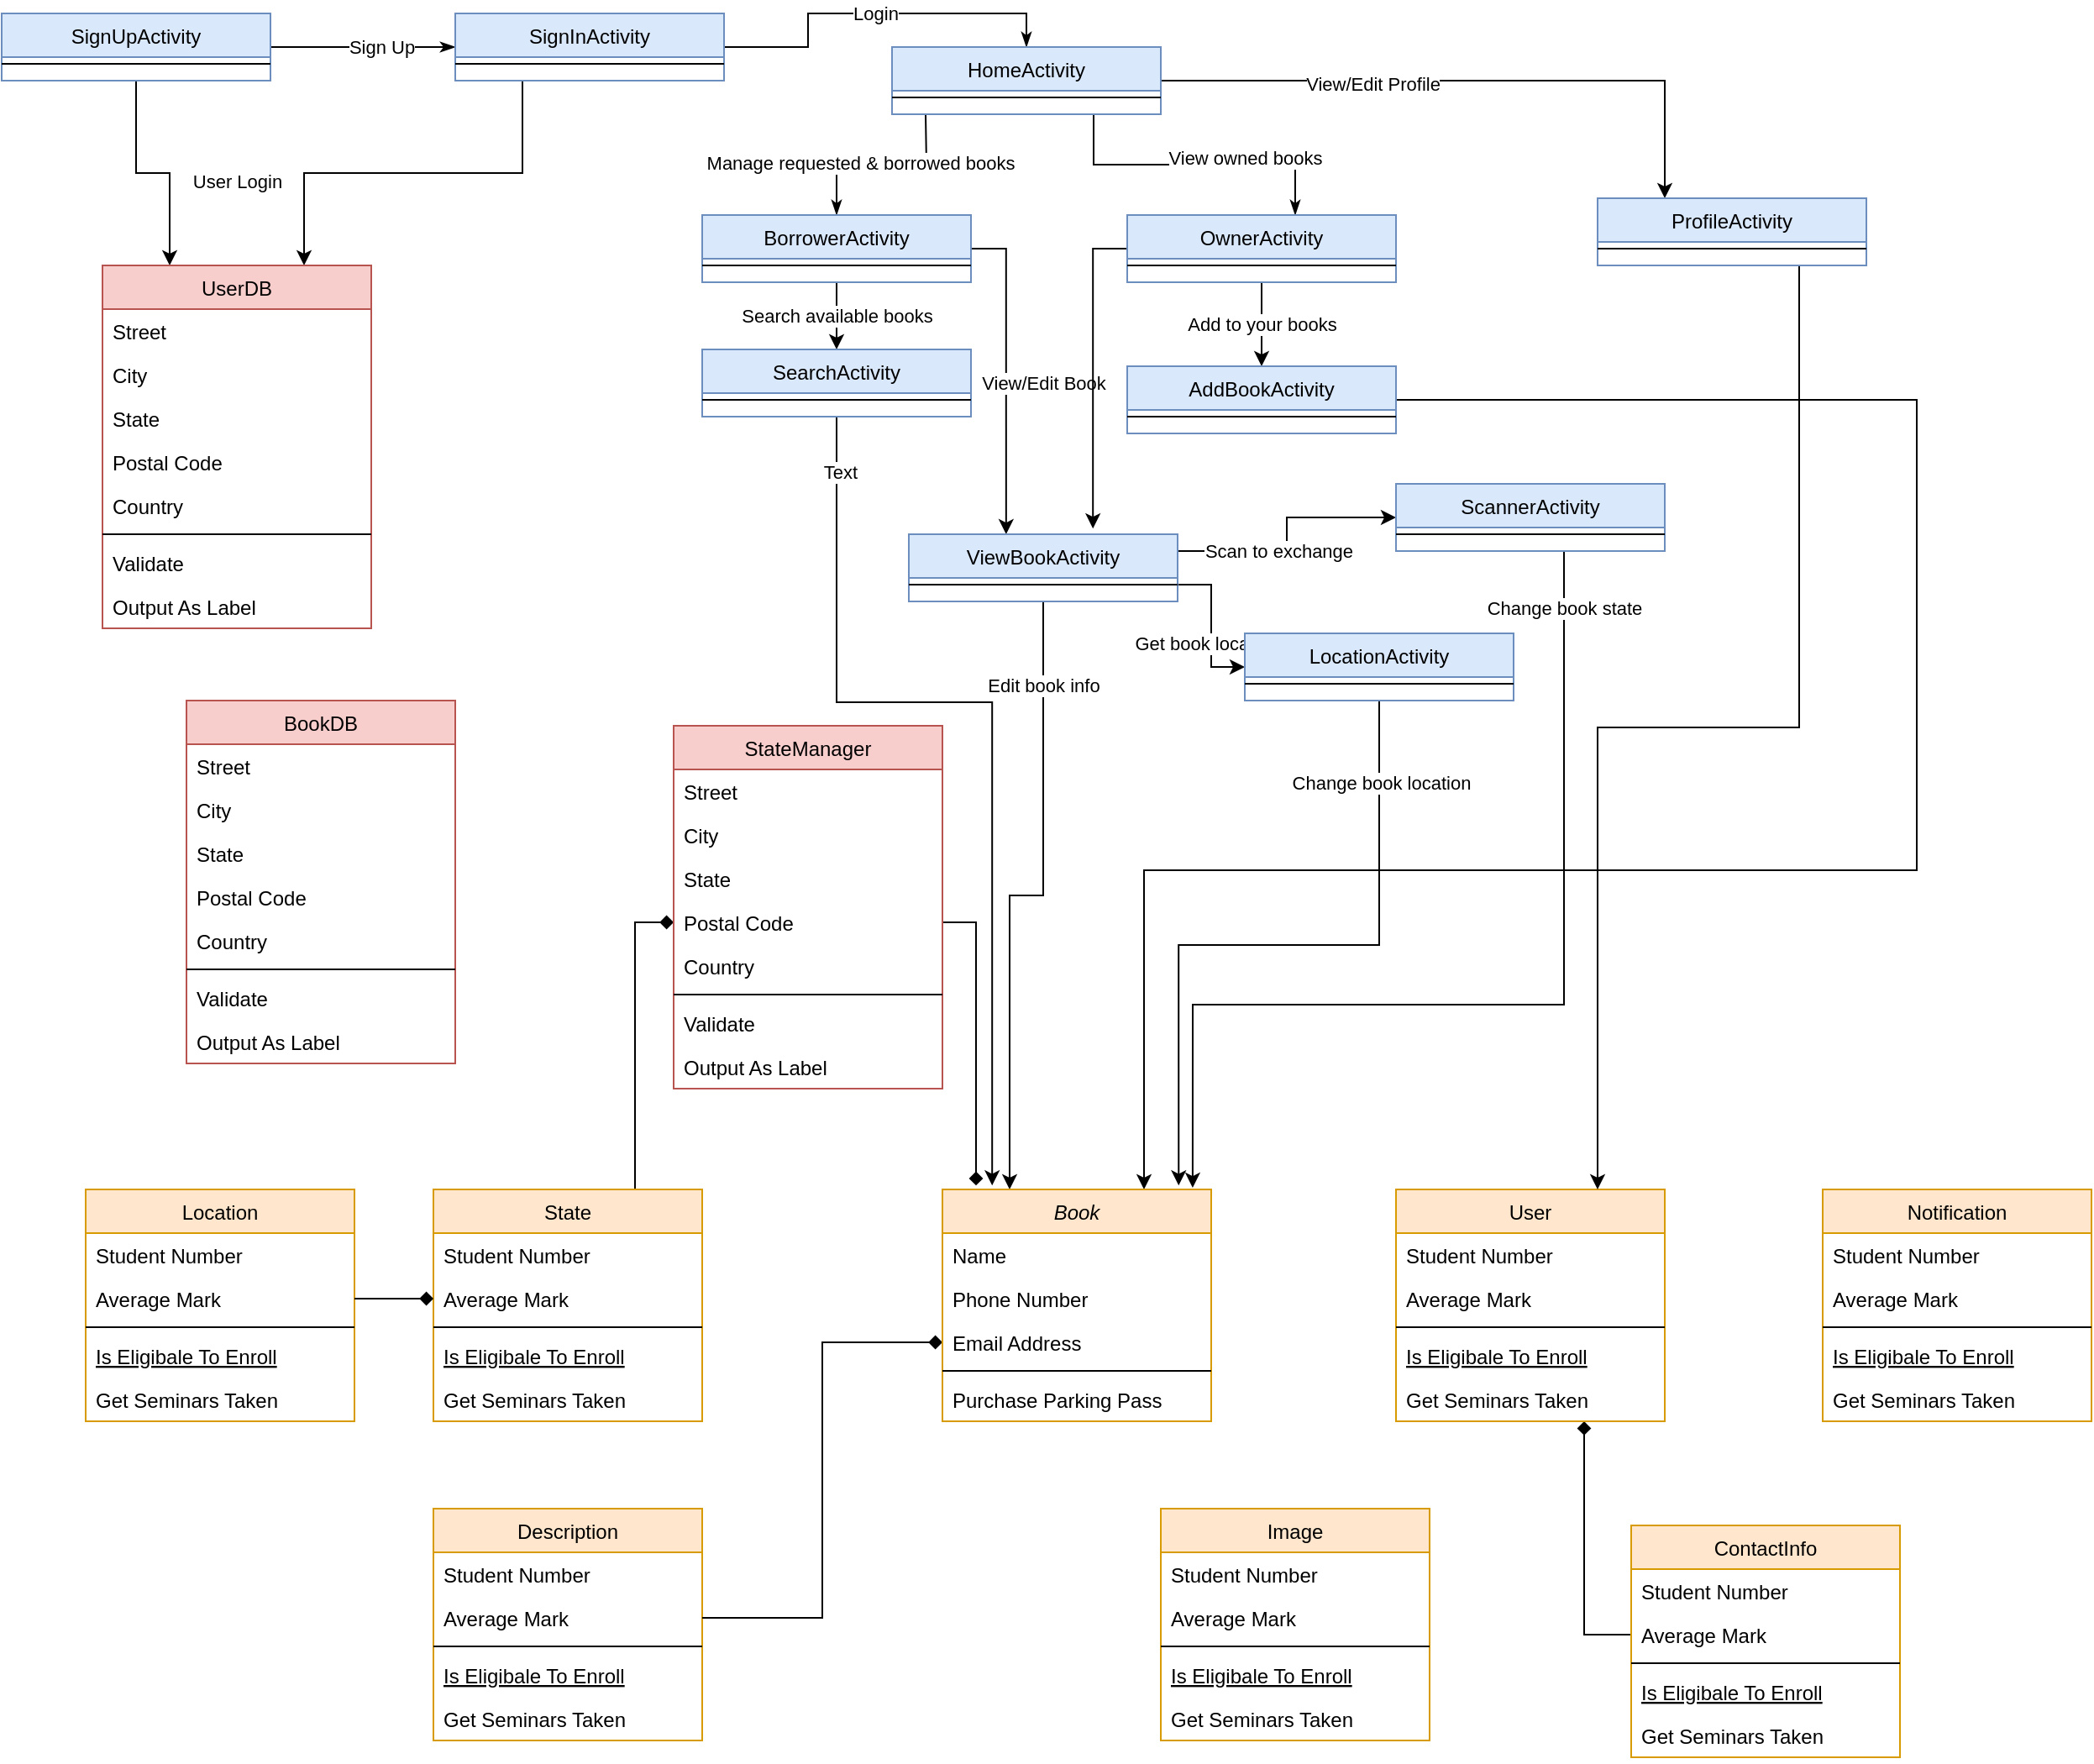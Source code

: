 <mxfile version="13.8.0" type="github">
  <diagram id="C5RBs43oDa-KdzZeNtuy" name="Page-1">
    <mxGraphModel dx="1808" dy="1721" grid="1" gridSize="10" guides="1" tooltips="1" connect="1" arrows="1" fold="1" page="1" pageScale="1" pageWidth="827" pageHeight="1169" math="0" shadow="0">
      <root>
        <mxCell id="WIyWlLk6GJQsqaUBKTNV-0" />
        <mxCell id="WIyWlLk6GJQsqaUBKTNV-1" parent="WIyWlLk6GJQsqaUBKTNV-0" />
        <mxCell id="hIVEfl4ubrVoWIUagmLy-101" style="edgeStyle=orthogonalEdgeStyle;rounded=0;orthogonalLoop=1;jettySize=auto;html=1;exitX=0;exitY=0.5;exitDx=0;exitDy=0;entryX=0.7;entryY=1;entryDx=0;entryDy=0;startArrow=none;startFill=0;endArrow=diamond;endFill=1;entryPerimeter=0;" parent="WIyWlLk6GJQsqaUBKTNV-1" source="hIVEfl4ubrVoWIUagmLy-79" target="hIVEfl4ubrVoWIUagmLy-54" edge="1">
          <mxGeometry relative="1" as="geometry" />
        </mxCell>
        <mxCell id="hIVEfl4ubrVoWIUagmLy-150" style="edgeStyle=orthogonalEdgeStyle;rounded=0;orthogonalLoop=1;jettySize=auto;html=1;exitX=0.75;exitY=0;exitDx=0;exitDy=0;entryX=0;entryY=0.5;entryDx=0;entryDy=0;startArrow=none;startFill=0;endArrow=diamond;endFill=1;" parent="WIyWlLk6GJQsqaUBKTNV-1" source="hIVEfl4ubrVoWIUagmLy-108" target="hIVEfl4ubrVoWIUagmLy-142" edge="1">
          <mxGeometry relative="1" as="geometry" />
        </mxCell>
        <mxCell id="hIVEfl4ubrVoWIUagmLy-108" value="State" style="swimlane;fontStyle=0;align=center;verticalAlign=top;childLayout=stackLayout;horizontal=1;startSize=26;horizontalStack=0;resizeParent=1;resizeLast=0;collapsible=1;marginBottom=0;rounded=0;shadow=0;strokeWidth=1;fillColor=#ffe6cc;strokeColor=#d79b00;" parent="WIyWlLk6GJQsqaUBKTNV-1" vertex="1">
          <mxGeometry x="-413" y="660" width="160" height="138" as="geometry">
            <mxRectangle x="130" y="380" width="160" height="26" as="alternateBounds" />
          </mxGeometry>
        </mxCell>
        <mxCell id="hIVEfl4ubrVoWIUagmLy-109" value="Student Number" style="text;align=left;verticalAlign=top;spacingLeft=4;spacingRight=4;overflow=hidden;rotatable=0;points=[[0,0.5],[1,0.5]];portConstraint=eastwest;" parent="hIVEfl4ubrVoWIUagmLy-108" vertex="1">
          <mxGeometry y="26" width="160" height="26" as="geometry" />
        </mxCell>
        <mxCell id="hIVEfl4ubrVoWIUagmLy-110" value="Average Mark" style="text;align=left;verticalAlign=top;spacingLeft=4;spacingRight=4;overflow=hidden;rotatable=0;points=[[0,0.5],[1,0.5]];portConstraint=eastwest;rounded=0;shadow=0;html=0;" parent="hIVEfl4ubrVoWIUagmLy-108" vertex="1">
          <mxGeometry y="52" width="160" height="26" as="geometry" />
        </mxCell>
        <mxCell id="hIVEfl4ubrVoWIUagmLy-111" value="" style="line;html=1;strokeWidth=1;align=left;verticalAlign=middle;spacingTop=-1;spacingLeft=3;spacingRight=3;rotatable=0;labelPosition=right;points=[];portConstraint=eastwest;" parent="hIVEfl4ubrVoWIUagmLy-108" vertex="1">
          <mxGeometry y="78" width="160" height="8" as="geometry" />
        </mxCell>
        <mxCell id="hIVEfl4ubrVoWIUagmLy-112" value="Is Eligibale To Enroll" style="text;align=left;verticalAlign=top;spacingLeft=4;spacingRight=4;overflow=hidden;rotatable=0;points=[[0,0.5],[1,0.5]];portConstraint=eastwest;fontStyle=4" parent="hIVEfl4ubrVoWIUagmLy-108" vertex="1">
          <mxGeometry y="86" width="160" height="26" as="geometry" />
        </mxCell>
        <mxCell id="hIVEfl4ubrVoWIUagmLy-113" value="Get Seminars Taken" style="text;align=left;verticalAlign=top;spacingLeft=4;spacingRight=4;overflow=hidden;rotatable=0;points=[[0,0.5],[1,0.5]];portConstraint=eastwest;" parent="hIVEfl4ubrVoWIUagmLy-108" vertex="1">
          <mxGeometry y="112" width="160" height="26" as="geometry" />
        </mxCell>
        <mxCell id="hIVEfl4ubrVoWIUagmLy-114" value="Location" style="swimlane;fontStyle=0;align=center;verticalAlign=top;childLayout=stackLayout;horizontal=1;startSize=26;horizontalStack=0;resizeParent=1;resizeLast=0;collapsible=1;marginBottom=0;rounded=0;shadow=0;strokeWidth=1;fillColor=#ffe6cc;strokeColor=#d79b00;" parent="WIyWlLk6GJQsqaUBKTNV-1" vertex="1">
          <mxGeometry x="-620" y="660" width="160" height="138" as="geometry">
            <mxRectangle x="130" y="380" width="160" height="26" as="alternateBounds" />
          </mxGeometry>
        </mxCell>
        <mxCell id="hIVEfl4ubrVoWIUagmLy-115" value="Student Number" style="text;align=left;verticalAlign=top;spacingLeft=4;spacingRight=4;overflow=hidden;rotatable=0;points=[[0,0.5],[1,0.5]];portConstraint=eastwest;" parent="hIVEfl4ubrVoWIUagmLy-114" vertex="1">
          <mxGeometry y="26" width="160" height="26" as="geometry" />
        </mxCell>
        <mxCell id="hIVEfl4ubrVoWIUagmLy-116" value="Average Mark" style="text;align=left;verticalAlign=top;spacingLeft=4;spacingRight=4;overflow=hidden;rotatable=0;points=[[0,0.5],[1,0.5]];portConstraint=eastwest;rounded=0;shadow=0;html=0;" parent="hIVEfl4ubrVoWIUagmLy-114" vertex="1">
          <mxGeometry y="52" width="160" height="26" as="geometry" />
        </mxCell>
        <mxCell id="hIVEfl4ubrVoWIUagmLy-117" value="" style="line;html=1;strokeWidth=1;align=left;verticalAlign=middle;spacingTop=-1;spacingLeft=3;spacingRight=3;rotatable=0;labelPosition=right;points=[];portConstraint=eastwest;" parent="hIVEfl4ubrVoWIUagmLy-114" vertex="1">
          <mxGeometry y="78" width="160" height="8" as="geometry" />
        </mxCell>
        <mxCell id="hIVEfl4ubrVoWIUagmLy-118" value="Is Eligibale To Enroll" style="text;align=left;verticalAlign=top;spacingLeft=4;spacingRight=4;overflow=hidden;rotatable=0;points=[[0,0.5],[1,0.5]];portConstraint=eastwest;fontStyle=4" parent="hIVEfl4ubrVoWIUagmLy-114" vertex="1">
          <mxGeometry y="86" width="160" height="26" as="geometry" />
        </mxCell>
        <mxCell id="hIVEfl4ubrVoWIUagmLy-119" value="Get Seminars Taken" style="text;align=left;verticalAlign=top;spacingLeft=4;spacingRight=4;overflow=hidden;rotatable=0;points=[[0,0.5],[1,0.5]];portConstraint=eastwest;" parent="hIVEfl4ubrVoWIUagmLy-114" vertex="1">
          <mxGeometry y="112" width="160" height="26" as="geometry" />
        </mxCell>
        <mxCell id="hIVEfl4ubrVoWIUagmLy-151" style="edgeStyle=orthogonalEdgeStyle;rounded=0;orthogonalLoop=1;jettySize=auto;html=1;exitX=1;exitY=0.5;exitDx=0;exitDy=0;entryX=0;entryY=0.5;entryDx=0;entryDy=0;startArrow=none;startFill=0;endArrow=diamond;endFill=1;" parent="WIyWlLk6GJQsqaUBKTNV-1" source="hIVEfl4ubrVoWIUagmLy-116" target="hIVEfl4ubrVoWIUagmLy-110" edge="1">
          <mxGeometry relative="1" as="geometry" />
        </mxCell>
        <mxCell id="hIVEfl4ubrVoWIUagmLy-102" value="Description" style="swimlane;fontStyle=0;align=center;verticalAlign=top;childLayout=stackLayout;horizontal=1;startSize=26;horizontalStack=0;resizeParent=1;resizeLast=0;collapsible=1;marginBottom=0;rounded=0;shadow=0;strokeWidth=1;fillColor=#ffe6cc;strokeColor=#d79b00;" parent="WIyWlLk6GJQsqaUBKTNV-1" vertex="1">
          <mxGeometry x="-413" y="850" width="160" height="138" as="geometry">
            <mxRectangle x="130" y="380" width="160" height="26" as="alternateBounds" />
          </mxGeometry>
        </mxCell>
        <mxCell id="hIVEfl4ubrVoWIUagmLy-103" value="Student Number" style="text;align=left;verticalAlign=top;spacingLeft=4;spacingRight=4;overflow=hidden;rotatable=0;points=[[0,0.5],[1,0.5]];portConstraint=eastwest;" parent="hIVEfl4ubrVoWIUagmLy-102" vertex="1">
          <mxGeometry y="26" width="160" height="26" as="geometry" />
        </mxCell>
        <mxCell id="hIVEfl4ubrVoWIUagmLy-104" value="Average Mark" style="text;align=left;verticalAlign=top;spacingLeft=4;spacingRight=4;overflow=hidden;rotatable=0;points=[[0,0.5],[1,0.5]];portConstraint=eastwest;rounded=0;shadow=0;html=0;" parent="hIVEfl4ubrVoWIUagmLy-102" vertex="1">
          <mxGeometry y="52" width="160" height="26" as="geometry" />
        </mxCell>
        <mxCell id="hIVEfl4ubrVoWIUagmLy-105" value="" style="line;html=1;strokeWidth=1;align=left;verticalAlign=middle;spacingTop=-1;spacingLeft=3;spacingRight=3;rotatable=0;labelPosition=right;points=[];portConstraint=eastwest;" parent="hIVEfl4ubrVoWIUagmLy-102" vertex="1">
          <mxGeometry y="78" width="160" height="8" as="geometry" />
        </mxCell>
        <mxCell id="hIVEfl4ubrVoWIUagmLy-106" value="Is Eligibale To Enroll" style="text;align=left;verticalAlign=top;spacingLeft=4;spacingRight=4;overflow=hidden;rotatable=0;points=[[0,0.5],[1,0.5]];portConstraint=eastwest;fontStyle=4" parent="hIVEfl4ubrVoWIUagmLy-102" vertex="1">
          <mxGeometry y="86" width="160" height="26" as="geometry" />
        </mxCell>
        <mxCell id="hIVEfl4ubrVoWIUagmLy-107" value="Get Seminars Taken" style="text;align=left;verticalAlign=top;spacingLeft=4;spacingRight=4;overflow=hidden;rotatable=0;points=[[0,0.5],[1,0.5]];portConstraint=eastwest;" parent="hIVEfl4ubrVoWIUagmLy-102" vertex="1">
          <mxGeometry y="112" width="160" height="26" as="geometry" />
        </mxCell>
        <mxCell id="hIVEfl4ubrVoWIUagmLy-152" style="edgeStyle=orthogonalEdgeStyle;rounded=0;orthogonalLoop=1;jettySize=auto;html=1;exitX=1;exitY=0.5;exitDx=0;exitDy=0;entryX=0;entryY=0.5;entryDx=0;entryDy=0;startArrow=none;startFill=0;endArrow=diamond;endFill=1;" parent="WIyWlLk6GJQsqaUBKTNV-1" source="hIVEfl4ubrVoWIUagmLy-104" target="zkfFHV4jXpPFQw0GAbJ--3" edge="1">
          <mxGeometry relative="1" as="geometry" />
        </mxCell>
        <mxCell id="hIVEfl4ubrVoWIUagmLy-153" style="edgeStyle=orthogonalEdgeStyle;rounded=0;orthogonalLoop=1;jettySize=auto;html=1;exitX=1;exitY=0.5;exitDx=0;exitDy=0;startArrow=none;startFill=0;endArrow=diamond;endFill=1;entryX=0.125;entryY=-0.017;entryDx=0;entryDy=0;entryPerimeter=0;" parent="WIyWlLk6GJQsqaUBKTNV-1" source="hIVEfl4ubrVoWIUagmLy-142" edge="1" target="zkfFHV4jXpPFQw0GAbJ--0">
          <mxGeometry relative="1" as="geometry">
            <mxPoint x="-70" y="659" as="targetPoint" />
          </mxGeometry>
        </mxCell>
        <mxCell id="hIVEfl4ubrVoWIUagmLy-138" value="StateManager" style="swimlane;fontStyle=0;align=center;verticalAlign=top;childLayout=stackLayout;horizontal=1;startSize=26;horizontalStack=0;resizeParent=1;resizeLast=0;collapsible=1;marginBottom=0;rounded=0;shadow=0;strokeWidth=1;fillColor=#f8cecc;strokeColor=#b85450;" parent="WIyWlLk6GJQsqaUBKTNV-1" vertex="1">
          <mxGeometry x="-270" y="384" width="160" height="216" as="geometry">
            <mxRectangle x="550" y="140" width="160" height="26" as="alternateBounds" />
          </mxGeometry>
        </mxCell>
        <mxCell id="hIVEfl4ubrVoWIUagmLy-139" value="Street" style="text;align=left;verticalAlign=top;spacingLeft=4;spacingRight=4;overflow=hidden;rotatable=0;points=[[0,0.5],[1,0.5]];portConstraint=eastwest;" parent="hIVEfl4ubrVoWIUagmLy-138" vertex="1">
          <mxGeometry y="26" width="160" height="26" as="geometry" />
        </mxCell>
        <mxCell id="hIVEfl4ubrVoWIUagmLy-140" value="City" style="text;align=left;verticalAlign=top;spacingLeft=4;spacingRight=4;overflow=hidden;rotatable=0;points=[[0,0.5],[1,0.5]];portConstraint=eastwest;rounded=0;shadow=0;html=0;" parent="hIVEfl4ubrVoWIUagmLy-138" vertex="1">
          <mxGeometry y="52" width="160" height="26" as="geometry" />
        </mxCell>
        <mxCell id="hIVEfl4ubrVoWIUagmLy-141" value="State" style="text;align=left;verticalAlign=top;spacingLeft=4;spacingRight=4;overflow=hidden;rotatable=0;points=[[0,0.5],[1,0.5]];portConstraint=eastwest;rounded=0;shadow=0;html=0;" parent="hIVEfl4ubrVoWIUagmLy-138" vertex="1">
          <mxGeometry y="78" width="160" height="26" as="geometry" />
        </mxCell>
        <mxCell id="hIVEfl4ubrVoWIUagmLy-142" value="Postal Code" style="text;align=left;verticalAlign=top;spacingLeft=4;spacingRight=4;overflow=hidden;rotatable=0;points=[[0,0.5],[1,0.5]];portConstraint=eastwest;rounded=0;shadow=0;html=0;" parent="hIVEfl4ubrVoWIUagmLy-138" vertex="1">
          <mxGeometry y="104" width="160" height="26" as="geometry" />
        </mxCell>
        <mxCell id="hIVEfl4ubrVoWIUagmLy-143" value="Country" style="text;align=left;verticalAlign=top;spacingLeft=4;spacingRight=4;overflow=hidden;rotatable=0;points=[[0,0.5],[1,0.5]];portConstraint=eastwest;rounded=0;shadow=0;html=0;" parent="hIVEfl4ubrVoWIUagmLy-138" vertex="1">
          <mxGeometry y="130" width="160" height="26" as="geometry" />
        </mxCell>
        <mxCell id="hIVEfl4ubrVoWIUagmLy-144" value="" style="line;html=1;strokeWidth=1;align=left;verticalAlign=middle;spacingTop=-1;spacingLeft=3;spacingRight=3;rotatable=0;labelPosition=right;points=[];portConstraint=eastwest;" parent="hIVEfl4ubrVoWIUagmLy-138" vertex="1">
          <mxGeometry y="156" width="160" height="8" as="geometry" />
        </mxCell>
        <mxCell id="hIVEfl4ubrVoWIUagmLy-145" value="Validate" style="text;align=left;verticalAlign=top;spacingLeft=4;spacingRight=4;overflow=hidden;rotatable=0;points=[[0,0.5],[1,0.5]];portConstraint=eastwest;" parent="hIVEfl4ubrVoWIUagmLy-138" vertex="1">
          <mxGeometry y="164" width="160" height="26" as="geometry" />
        </mxCell>
        <mxCell id="hIVEfl4ubrVoWIUagmLy-146" value="Output As Label" style="text;align=left;verticalAlign=top;spacingLeft=4;spacingRight=4;overflow=hidden;rotatable=0;points=[[0,0.5],[1,0.5]];portConstraint=eastwest;" parent="hIVEfl4ubrVoWIUagmLy-138" vertex="1">
          <mxGeometry y="190" width="160" height="26" as="geometry" />
        </mxCell>
        <mxCell id="hIVEfl4ubrVoWIUagmLy-83" value="Image" style="swimlane;fontStyle=0;align=center;verticalAlign=top;childLayout=stackLayout;horizontal=1;startSize=26;horizontalStack=0;resizeParent=1;resizeLast=0;collapsible=1;marginBottom=0;rounded=0;shadow=0;strokeWidth=1;fillColor=#ffe6cc;strokeColor=#d79b00;" parent="WIyWlLk6GJQsqaUBKTNV-1" vertex="1">
          <mxGeometry x="20" y="850" width="160" height="138" as="geometry">
            <mxRectangle x="130" y="380" width="160" height="26" as="alternateBounds" />
          </mxGeometry>
        </mxCell>
        <mxCell id="hIVEfl4ubrVoWIUagmLy-84" value="Student Number" style="text;align=left;verticalAlign=top;spacingLeft=4;spacingRight=4;overflow=hidden;rotatable=0;points=[[0,0.5],[1,0.5]];portConstraint=eastwest;" parent="hIVEfl4ubrVoWIUagmLy-83" vertex="1">
          <mxGeometry y="26" width="160" height="26" as="geometry" />
        </mxCell>
        <mxCell id="hIVEfl4ubrVoWIUagmLy-85" value="Average Mark" style="text;align=left;verticalAlign=top;spacingLeft=4;spacingRight=4;overflow=hidden;rotatable=0;points=[[0,0.5],[1,0.5]];portConstraint=eastwest;rounded=0;shadow=0;html=0;" parent="hIVEfl4ubrVoWIUagmLy-83" vertex="1">
          <mxGeometry y="52" width="160" height="26" as="geometry" />
        </mxCell>
        <mxCell id="hIVEfl4ubrVoWIUagmLy-86" value="" style="line;html=1;strokeWidth=1;align=left;verticalAlign=middle;spacingTop=-1;spacingLeft=3;spacingRight=3;rotatable=0;labelPosition=right;points=[];portConstraint=eastwest;" parent="hIVEfl4ubrVoWIUagmLy-83" vertex="1">
          <mxGeometry y="78" width="160" height="8" as="geometry" />
        </mxCell>
        <mxCell id="hIVEfl4ubrVoWIUagmLy-87" value="Is Eligibale To Enroll" style="text;align=left;verticalAlign=top;spacingLeft=4;spacingRight=4;overflow=hidden;rotatable=0;points=[[0,0.5],[1,0.5]];portConstraint=eastwest;fontStyle=4" parent="hIVEfl4ubrVoWIUagmLy-83" vertex="1">
          <mxGeometry y="86" width="160" height="26" as="geometry" />
        </mxCell>
        <mxCell id="hIVEfl4ubrVoWIUagmLy-88" value="Get Seminars Taken" style="text;align=left;verticalAlign=top;spacingLeft=4;spacingRight=4;overflow=hidden;rotatable=0;points=[[0,0.5],[1,0.5]];portConstraint=eastwest;" parent="hIVEfl4ubrVoWIUagmLy-83" vertex="1">
          <mxGeometry y="112" width="160" height="26" as="geometry" />
        </mxCell>
        <mxCell id="hIVEfl4ubrVoWIUagmLy-49" value="User" style="swimlane;fontStyle=0;align=center;verticalAlign=top;childLayout=stackLayout;horizontal=1;startSize=26;horizontalStack=0;resizeParent=1;resizeLast=0;collapsible=1;marginBottom=0;rounded=0;shadow=0;strokeWidth=1;fillColor=#ffe6cc;strokeColor=#d79b00;" parent="WIyWlLk6GJQsqaUBKTNV-1" vertex="1">
          <mxGeometry x="160" y="660" width="160" height="138" as="geometry">
            <mxRectangle x="130" y="380" width="160" height="26" as="alternateBounds" />
          </mxGeometry>
        </mxCell>
        <mxCell id="hIVEfl4ubrVoWIUagmLy-50" value="Student Number" style="text;align=left;verticalAlign=top;spacingLeft=4;spacingRight=4;overflow=hidden;rotatable=0;points=[[0,0.5],[1,0.5]];portConstraint=eastwest;" parent="hIVEfl4ubrVoWIUagmLy-49" vertex="1">
          <mxGeometry y="26" width="160" height="26" as="geometry" />
        </mxCell>
        <mxCell id="hIVEfl4ubrVoWIUagmLy-51" value="Average Mark" style="text;align=left;verticalAlign=top;spacingLeft=4;spacingRight=4;overflow=hidden;rotatable=0;points=[[0,0.5],[1,0.5]];portConstraint=eastwest;rounded=0;shadow=0;html=0;" parent="hIVEfl4ubrVoWIUagmLy-49" vertex="1">
          <mxGeometry y="52" width="160" height="26" as="geometry" />
        </mxCell>
        <mxCell id="hIVEfl4ubrVoWIUagmLy-52" value="" style="line;html=1;strokeWidth=1;align=left;verticalAlign=middle;spacingTop=-1;spacingLeft=3;spacingRight=3;rotatable=0;labelPosition=right;points=[];portConstraint=eastwest;" parent="hIVEfl4ubrVoWIUagmLy-49" vertex="1">
          <mxGeometry y="78" width="160" height="8" as="geometry" />
        </mxCell>
        <mxCell id="hIVEfl4ubrVoWIUagmLy-53" value="Is Eligibale To Enroll" style="text;align=left;verticalAlign=top;spacingLeft=4;spacingRight=4;overflow=hidden;rotatable=0;points=[[0,0.5],[1,0.5]];portConstraint=eastwest;fontStyle=4" parent="hIVEfl4ubrVoWIUagmLy-49" vertex="1">
          <mxGeometry y="86" width="160" height="26" as="geometry" />
        </mxCell>
        <mxCell id="hIVEfl4ubrVoWIUagmLy-54" value="Get Seminars Taken" style="text;align=left;verticalAlign=top;spacingLeft=4;spacingRight=4;overflow=hidden;rotatable=0;points=[[0,0.5],[1,0.5]];portConstraint=eastwest;" parent="hIVEfl4ubrVoWIUagmLy-49" vertex="1">
          <mxGeometry y="112" width="160" height="26" as="geometry" />
        </mxCell>
        <mxCell id="hIVEfl4ubrVoWIUagmLy-77" value="ContactInfo" style="swimlane;fontStyle=0;align=center;verticalAlign=top;childLayout=stackLayout;horizontal=1;startSize=26;horizontalStack=0;resizeParent=1;resizeLast=0;collapsible=1;marginBottom=0;rounded=0;shadow=0;strokeWidth=1;fillColor=#ffe6cc;strokeColor=#d79b00;" parent="WIyWlLk6GJQsqaUBKTNV-1" vertex="1">
          <mxGeometry x="300" y="860" width="160" height="138" as="geometry">
            <mxRectangle x="130" y="380" width="160" height="26" as="alternateBounds" />
          </mxGeometry>
        </mxCell>
        <mxCell id="hIVEfl4ubrVoWIUagmLy-78" value="Student Number" style="text;align=left;verticalAlign=top;spacingLeft=4;spacingRight=4;overflow=hidden;rotatable=0;points=[[0,0.5],[1,0.5]];portConstraint=eastwest;" parent="hIVEfl4ubrVoWIUagmLy-77" vertex="1">
          <mxGeometry y="26" width="160" height="26" as="geometry" />
        </mxCell>
        <mxCell id="hIVEfl4ubrVoWIUagmLy-79" value="Average Mark" style="text;align=left;verticalAlign=top;spacingLeft=4;spacingRight=4;overflow=hidden;rotatable=0;points=[[0,0.5],[1,0.5]];portConstraint=eastwest;rounded=0;shadow=0;html=0;" parent="hIVEfl4ubrVoWIUagmLy-77" vertex="1">
          <mxGeometry y="52" width="160" height="26" as="geometry" />
        </mxCell>
        <mxCell id="hIVEfl4ubrVoWIUagmLy-80" value="" style="line;html=1;strokeWidth=1;align=left;verticalAlign=middle;spacingTop=-1;spacingLeft=3;spacingRight=3;rotatable=0;labelPosition=right;points=[];portConstraint=eastwest;" parent="hIVEfl4ubrVoWIUagmLy-77" vertex="1">
          <mxGeometry y="78" width="160" height="8" as="geometry" />
        </mxCell>
        <mxCell id="hIVEfl4ubrVoWIUagmLy-81" value="Is Eligibale To Enroll" style="text;align=left;verticalAlign=top;spacingLeft=4;spacingRight=4;overflow=hidden;rotatable=0;points=[[0,0.5],[1,0.5]];portConstraint=eastwest;fontStyle=4" parent="hIVEfl4ubrVoWIUagmLy-77" vertex="1">
          <mxGeometry y="86" width="160" height="26" as="geometry" />
        </mxCell>
        <mxCell id="hIVEfl4ubrVoWIUagmLy-82" value="Get Seminars Taken" style="text;align=left;verticalAlign=top;spacingLeft=4;spacingRight=4;overflow=hidden;rotatable=0;points=[[0,0.5],[1,0.5]];portConstraint=eastwest;" parent="hIVEfl4ubrVoWIUagmLy-77" vertex="1">
          <mxGeometry y="112" width="160" height="26" as="geometry" />
        </mxCell>
        <mxCell id="hIVEfl4ubrVoWIUagmLy-89" value="Notification" style="swimlane;fontStyle=0;align=center;verticalAlign=top;childLayout=stackLayout;horizontal=1;startSize=26;horizontalStack=0;resizeParent=1;resizeLast=0;collapsible=1;marginBottom=0;rounded=0;shadow=0;strokeWidth=1;fillColor=#ffe6cc;strokeColor=#d79b00;" parent="WIyWlLk6GJQsqaUBKTNV-1" vertex="1">
          <mxGeometry x="414" y="660" width="160" height="138" as="geometry">
            <mxRectangle x="130" y="380" width="160" height="26" as="alternateBounds" />
          </mxGeometry>
        </mxCell>
        <mxCell id="hIVEfl4ubrVoWIUagmLy-90" value="Student Number" style="text;align=left;verticalAlign=top;spacingLeft=4;spacingRight=4;overflow=hidden;rotatable=0;points=[[0,0.5],[1,0.5]];portConstraint=eastwest;" parent="hIVEfl4ubrVoWIUagmLy-89" vertex="1">
          <mxGeometry y="26" width="160" height="26" as="geometry" />
        </mxCell>
        <mxCell id="hIVEfl4ubrVoWIUagmLy-91" value="Average Mark" style="text;align=left;verticalAlign=top;spacingLeft=4;spacingRight=4;overflow=hidden;rotatable=0;points=[[0,0.5],[1,0.5]];portConstraint=eastwest;rounded=0;shadow=0;html=0;" parent="hIVEfl4ubrVoWIUagmLy-89" vertex="1">
          <mxGeometry y="52" width="160" height="26" as="geometry" />
        </mxCell>
        <mxCell id="hIVEfl4ubrVoWIUagmLy-92" value="" style="line;html=1;strokeWidth=1;align=left;verticalAlign=middle;spacingTop=-1;spacingLeft=3;spacingRight=3;rotatable=0;labelPosition=right;points=[];portConstraint=eastwest;" parent="hIVEfl4ubrVoWIUagmLy-89" vertex="1">
          <mxGeometry y="78" width="160" height="8" as="geometry" />
        </mxCell>
        <mxCell id="hIVEfl4ubrVoWIUagmLy-93" value="Is Eligibale To Enroll" style="text;align=left;verticalAlign=top;spacingLeft=4;spacingRight=4;overflow=hidden;rotatable=0;points=[[0,0.5],[1,0.5]];portConstraint=eastwest;fontStyle=4" parent="hIVEfl4ubrVoWIUagmLy-89" vertex="1">
          <mxGeometry y="86" width="160" height="26" as="geometry" />
        </mxCell>
        <mxCell id="hIVEfl4ubrVoWIUagmLy-94" value="Get Seminars Taken" style="text;align=left;verticalAlign=top;spacingLeft=4;spacingRight=4;overflow=hidden;rotatable=0;points=[[0,0.5],[1,0.5]];portConstraint=eastwest;" parent="hIVEfl4ubrVoWIUagmLy-89" vertex="1">
          <mxGeometry y="112" width="160" height="26" as="geometry" />
        </mxCell>
        <mxCell id="hIVEfl4ubrVoWIUagmLy-67" value="BookDB" style="swimlane;fontStyle=0;align=center;verticalAlign=top;childLayout=stackLayout;horizontal=1;startSize=26;horizontalStack=0;resizeParent=1;resizeLast=0;collapsible=1;marginBottom=0;rounded=0;shadow=0;strokeWidth=1;fillColor=#f8cecc;strokeColor=#b85450;" parent="WIyWlLk6GJQsqaUBKTNV-1" vertex="1">
          <mxGeometry x="-560" y="369" width="160" height="216" as="geometry">
            <mxRectangle x="550" y="140" width="160" height="26" as="alternateBounds" />
          </mxGeometry>
        </mxCell>
        <mxCell id="hIVEfl4ubrVoWIUagmLy-68" value="Street" style="text;align=left;verticalAlign=top;spacingLeft=4;spacingRight=4;overflow=hidden;rotatable=0;points=[[0,0.5],[1,0.5]];portConstraint=eastwest;" parent="hIVEfl4ubrVoWIUagmLy-67" vertex="1">
          <mxGeometry y="26" width="160" height="26" as="geometry" />
        </mxCell>
        <mxCell id="hIVEfl4ubrVoWIUagmLy-69" value="City" style="text;align=left;verticalAlign=top;spacingLeft=4;spacingRight=4;overflow=hidden;rotatable=0;points=[[0,0.5],[1,0.5]];portConstraint=eastwest;rounded=0;shadow=0;html=0;" parent="hIVEfl4ubrVoWIUagmLy-67" vertex="1">
          <mxGeometry y="52" width="160" height="26" as="geometry" />
        </mxCell>
        <mxCell id="hIVEfl4ubrVoWIUagmLy-70" value="State" style="text;align=left;verticalAlign=top;spacingLeft=4;spacingRight=4;overflow=hidden;rotatable=0;points=[[0,0.5],[1,0.5]];portConstraint=eastwest;rounded=0;shadow=0;html=0;" parent="hIVEfl4ubrVoWIUagmLy-67" vertex="1">
          <mxGeometry y="78" width="160" height="26" as="geometry" />
        </mxCell>
        <mxCell id="hIVEfl4ubrVoWIUagmLy-71" value="Postal Code" style="text;align=left;verticalAlign=top;spacingLeft=4;spacingRight=4;overflow=hidden;rotatable=0;points=[[0,0.5],[1,0.5]];portConstraint=eastwest;rounded=0;shadow=0;html=0;" parent="hIVEfl4ubrVoWIUagmLy-67" vertex="1">
          <mxGeometry y="104" width="160" height="26" as="geometry" />
        </mxCell>
        <mxCell id="hIVEfl4ubrVoWIUagmLy-72" value="Country" style="text;align=left;verticalAlign=top;spacingLeft=4;spacingRight=4;overflow=hidden;rotatable=0;points=[[0,0.5],[1,0.5]];portConstraint=eastwest;rounded=0;shadow=0;html=0;" parent="hIVEfl4ubrVoWIUagmLy-67" vertex="1">
          <mxGeometry y="130" width="160" height="26" as="geometry" />
        </mxCell>
        <mxCell id="hIVEfl4ubrVoWIUagmLy-73" value="" style="line;html=1;strokeWidth=1;align=left;verticalAlign=middle;spacingTop=-1;spacingLeft=3;spacingRight=3;rotatable=0;labelPosition=right;points=[];portConstraint=eastwest;" parent="hIVEfl4ubrVoWIUagmLy-67" vertex="1">
          <mxGeometry y="156" width="160" height="8" as="geometry" />
        </mxCell>
        <mxCell id="hIVEfl4ubrVoWIUagmLy-74" value="Validate" style="text;align=left;verticalAlign=top;spacingLeft=4;spacingRight=4;overflow=hidden;rotatable=0;points=[[0,0.5],[1,0.5]];portConstraint=eastwest;" parent="hIVEfl4ubrVoWIUagmLy-67" vertex="1">
          <mxGeometry y="164" width="160" height="26" as="geometry" />
        </mxCell>
        <mxCell id="hIVEfl4ubrVoWIUagmLy-75" value="Output As Label" style="text;align=left;verticalAlign=top;spacingLeft=4;spacingRight=4;overflow=hidden;rotatable=0;points=[[0,0.5],[1,0.5]];portConstraint=eastwest;" parent="hIVEfl4ubrVoWIUagmLy-67" vertex="1">
          <mxGeometry y="190" width="160" height="26" as="geometry" />
        </mxCell>
        <mxCell id="hIVEfl4ubrVoWIUagmLy-154" style="edgeStyle=orthogonalEdgeStyle;rounded=0;orthogonalLoop=1;jettySize=auto;html=1;exitX=1;exitY=0.5;exitDx=0;exitDy=0;entryX=0;entryY=0.5;entryDx=0;entryDy=0;startArrow=none;startFill=0;endArrow=classicThin;endFill=1;metaEdit=0;" parent="WIyWlLk6GJQsqaUBKTNV-1" source="hIVEfl4ubrVoWIUagmLy-0" target="hIVEfl4ubrVoWIUagmLy-3" edge="1">
          <mxGeometry relative="1" as="geometry">
            <Array as="points">
              <mxPoint x="-480" y="-20" />
              <mxPoint x="-480" y="-20" />
            </Array>
          </mxGeometry>
        </mxCell>
        <mxCell id="hIVEfl4ubrVoWIUagmLy-157" value="Sign Up" style="edgeLabel;html=1;align=center;verticalAlign=middle;resizable=0;points=[];" parent="hIVEfl4ubrVoWIUagmLy-154" vertex="1" connectable="0">
          <mxGeometry x="0.2" relative="1" as="geometry">
            <mxPoint as="offset" />
          </mxGeometry>
        </mxCell>
        <mxCell id="LVkQKVmJB5QR7Muf_GGr-21" style="edgeStyle=orthogonalEdgeStyle;rounded=0;orthogonalLoop=1;jettySize=auto;html=1;exitX=0.5;exitY=1;exitDx=0;exitDy=0;entryX=0.25;entryY=0;entryDx=0;entryDy=0;" edge="1" parent="WIyWlLk6GJQsqaUBKTNV-1" source="hIVEfl4ubrVoWIUagmLy-0" target="hIVEfl4ubrVoWIUagmLy-120">
          <mxGeometry relative="1" as="geometry" />
        </mxCell>
        <mxCell id="hIVEfl4ubrVoWIUagmLy-0" value="SignUpActivity" style="swimlane;fontStyle=0;align=center;verticalAlign=top;childLayout=stackLayout;horizontal=1;startSize=26;horizontalStack=0;resizeParent=1;resizeLast=0;collapsible=1;marginBottom=0;rounded=0;shadow=0;strokeWidth=1;fillColor=#dae8fc;strokeColor=#6c8ebf;" parent="WIyWlLk6GJQsqaUBKTNV-1" vertex="1">
          <mxGeometry x="-670" y="-40" width="160" height="40" as="geometry">
            <mxRectangle x="340" y="380" width="170" height="26" as="alternateBounds" />
          </mxGeometry>
        </mxCell>
        <mxCell id="hIVEfl4ubrVoWIUagmLy-2" value="" style="line;html=1;strokeWidth=1;align=left;verticalAlign=middle;spacingTop=-1;spacingLeft=3;spacingRight=3;rotatable=0;labelPosition=right;points=[];portConstraint=eastwest;" parent="hIVEfl4ubrVoWIUagmLy-0" vertex="1">
          <mxGeometry y="26" width="160" height="8" as="geometry" />
        </mxCell>
        <mxCell id="hIVEfl4ubrVoWIUagmLy-159" style="edgeStyle=orthogonalEdgeStyle;rounded=0;orthogonalLoop=1;jettySize=auto;html=1;entryX=0.5;entryY=0;entryDx=0;entryDy=0;startArrow=none;startFill=0;endArrow=classicThin;endFill=1;" parent="WIyWlLk6GJQsqaUBKTNV-1" target="hIVEfl4ubrVoWIUagmLy-15" edge="1">
          <mxGeometry relative="1" as="geometry">
            <mxPoint x="-120" y="20" as="sourcePoint" />
          </mxGeometry>
        </mxCell>
        <mxCell id="hIVEfl4ubrVoWIUagmLy-160" value="Manage requested &amp;amp; borrowed books" style="edgeLabel;html=1;align=center;verticalAlign=middle;resizable=0;points=[];" parent="hIVEfl4ubrVoWIUagmLy-159" vertex="1" connectable="0">
          <mxGeometry x="0.239" y="-2" relative="1" as="geometry">
            <mxPoint as="offset" />
          </mxGeometry>
        </mxCell>
        <mxCell id="hIVEfl4ubrVoWIUagmLy-161" style="edgeStyle=orthogonalEdgeStyle;rounded=0;orthogonalLoop=1;jettySize=auto;html=1;exitX=0.75;exitY=1;exitDx=0;exitDy=0;entryX=0.625;entryY=0;entryDx=0;entryDy=0;entryPerimeter=0;startArrow=none;startFill=0;endArrow=classicThin;endFill=1;" parent="WIyWlLk6GJQsqaUBKTNV-1" source="hIVEfl4ubrVoWIUagmLy-155" target="hIVEfl4ubrVoWIUagmLy-13" edge="1">
          <mxGeometry relative="1" as="geometry" />
        </mxCell>
        <mxCell id="hIVEfl4ubrVoWIUagmLy-163" value="View owned books" style="edgeLabel;html=1;align=center;verticalAlign=middle;resizable=0;points=[];" parent="hIVEfl4ubrVoWIUagmLy-161" vertex="1" connectable="0">
          <mxGeometry x="0.333" y="4" relative="1" as="geometry">
            <mxPoint as="offset" />
          </mxGeometry>
        </mxCell>
        <mxCell id="LVkQKVmJB5QR7Muf_GGr-6" value="Search available books" style="edgeStyle=orthogonalEdgeStyle;rounded=0;orthogonalLoop=1;jettySize=auto;html=1;exitX=0.5;exitY=1;exitDx=0;exitDy=0;entryX=0.5;entryY=0;entryDx=0;entryDy=0;" edge="1" parent="WIyWlLk6GJQsqaUBKTNV-1" source="hIVEfl4ubrVoWIUagmLy-15" target="hIVEfl4ubrVoWIUagmLy-9">
          <mxGeometry relative="1" as="geometry" />
        </mxCell>
        <mxCell id="LVkQKVmJB5QR7Muf_GGr-9" style="edgeStyle=orthogonalEdgeStyle;rounded=0;orthogonalLoop=1;jettySize=auto;html=1;exitX=1;exitY=0.5;exitDx=0;exitDy=0;entryX=0.362;entryY=0.001;entryDx=0;entryDy=0;entryPerimeter=0;" edge="1" parent="WIyWlLk6GJQsqaUBKTNV-1" source="hIVEfl4ubrVoWIUagmLy-15" target="hIVEfl4ubrVoWIUagmLy-11">
          <mxGeometry relative="1" as="geometry" />
        </mxCell>
        <mxCell id="LVkQKVmJB5QR7Muf_GGr-12" value="View/Edit Book" style="edgeLabel;html=1;align=center;verticalAlign=middle;resizable=0;points=[];" vertex="1" connectable="0" parent="LVkQKVmJB5QR7Muf_GGr-9">
          <mxGeometry x="0.01" y="1" relative="1" as="geometry">
            <mxPoint x="21.07" y="4.34" as="offset" />
          </mxGeometry>
        </mxCell>
        <mxCell id="hIVEfl4ubrVoWIUagmLy-15" value="BorrowerActivity" style="swimlane;fontStyle=0;align=center;verticalAlign=top;childLayout=stackLayout;horizontal=1;startSize=26;horizontalStack=0;resizeParent=1;resizeLast=0;collapsible=1;marginBottom=0;rounded=0;shadow=0;strokeWidth=1;fillColor=#dae8fc;strokeColor=#6c8ebf;" parent="WIyWlLk6GJQsqaUBKTNV-1" vertex="1">
          <mxGeometry x="-253" y="80" width="160" height="40" as="geometry">
            <mxRectangle x="340" y="380" width="170" height="26" as="alternateBounds" />
          </mxGeometry>
        </mxCell>
        <mxCell id="hIVEfl4ubrVoWIUagmLy-16" value="" style="line;html=1;strokeWidth=1;align=left;verticalAlign=middle;spacingTop=-1;spacingLeft=3;spacingRight=3;rotatable=0;labelPosition=right;points=[];portConstraint=eastwest;" parent="hIVEfl4ubrVoWIUagmLy-15" vertex="1">
          <mxGeometry y="26" width="160" height="8" as="geometry" />
        </mxCell>
        <mxCell id="hIVEfl4ubrVoWIUagmLy-158" value="Login" style="edgeStyle=orthogonalEdgeStyle;rounded=0;orthogonalLoop=1;jettySize=auto;html=1;exitX=1;exitY=0.5;exitDx=0;exitDy=0;entryX=0.5;entryY=0;entryDx=0;entryDy=0;startArrow=none;startFill=0;endArrow=classicThin;endFill=1;" parent="WIyWlLk6GJQsqaUBKTNV-1" source="hIVEfl4ubrVoWIUagmLy-3" target="hIVEfl4ubrVoWIUagmLy-155" edge="1">
          <mxGeometry relative="1" as="geometry" />
        </mxCell>
        <mxCell id="LVkQKVmJB5QR7Muf_GGr-22" style="edgeStyle=orthogonalEdgeStyle;rounded=0;orthogonalLoop=1;jettySize=auto;html=1;exitX=0.25;exitY=1;exitDx=0;exitDy=0;entryX=0.75;entryY=0;entryDx=0;entryDy=0;" edge="1" parent="WIyWlLk6GJQsqaUBKTNV-1" source="hIVEfl4ubrVoWIUagmLy-3" target="hIVEfl4ubrVoWIUagmLy-120">
          <mxGeometry relative="1" as="geometry" />
        </mxCell>
        <mxCell id="LVkQKVmJB5QR7Muf_GGr-23" value="User Login" style="edgeLabel;html=1;align=center;verticalAlign=middle;resizable=0;points=[];" vertex="1" connectable="0" parent="LVkQKVmJB5QR7Muf_GGr-22">
          <mxGeometry x="0.261" relative="1" as="geometry">
            <mxPoint x="-73.97" y="5" as="offset" />
          </mxGeometry>
        </mxCell>
        <mxCell id="hIVEfl4ubrVoWIUagmLy-3" value="SignInActivity" style="swimlane;fontStyle=0;align=center;verticalAlign=top;childLayout=stackLayout;horizontal=1;startSize=26;horizontalStack=0;resizeParent=1;resizeLast=0;collapsible=1;marginBottom=0;rounded=0;shadow=0;strokeWidth=1;fillColor=#dae8fc;strokeColor=#6c8ebf;" parent="WIyWlLk6GJQsqaUBKTNV-1" vertex="1">
          <mxGeometry x="-400" y="-40" width="160" height="40" as="geometry">
            <mxRectangle x="340" y="380" width="170" height="26" as="alternateBounds" />
          </mxGeometry>
        </mxCell>
        <mxCell id="hIVEfl4ubrVoWIUagmLy-4" value="" style="line;html=1;strokeWidth=1;align=left;verticalAlign=middle;spacingTop=-1;spacingLeft=3;spacingRight=3;rotatable=0;labelPosition=right;points=[];portConstraint=eastwest;" parent="hIVEfl4ubrVoWIUagmLy-3" vertex="1">
          <mxGeometry y="26" width="160" height="8" as="geometry" />
        </mxCell>
        <mxCell id="LVkQKVmJB5QR7Muf_GGr-7" value="Add to your books" style="edgeStyle=orthogonalEdgeStyle;rounded=0;orthogonalLoop=1;jettySize=auto;html=1;exitX=0.5;exitY=1;exitDx=0;exitDy=0;entryX=0.5;entryY=0;entryDx=0;entryDy=0;" edge="1" parent="WIyWlLk6GJQsqaUBKTNV-1" source="hIVEfl4ubrVoWIUagmLy-13" target="hIVEfl4ubrVoWIUagmLy-7">
          <mxGeometry relative="1" as="geometry" />
        </mxCell>
        <mxCell id="LVkQKVmJB5QR7Muf_GGr-10" style="edgeStyle=orthogonalEdgeStyle;rounded=0;orthogonalLoop=1;jettySize=auto;html=1;exitX=0;exitY=0.5;exitDx=0;exitDy=0;entryX=0.685;entryY=-0.085;entryDx=0;entryDy=0;entryPerimeter=0;" edge="1" parent="WIyWlLk6GJQsqaUBKTNV-1" source="hIVEfl4ubrVoWIUagmLy-13" target="hIVEfl4ubrVoWIUagmLy-11">
          <mxGeometry relative="1" as="geometry" />
        </mxCell>
        <mxCell id="hIVEfl4ubrVoWIUagmLy-13" value="OwnerActivity" style="swimlane;fontStyle=0;align=center;verticalAlign=top;childLayout=stackLayout;horizontal=1;startSize=26;horizontalStack=0;resizeParent=1;resizeLast=0;collapsible=1;marginBottom=0;rounded=0;shadow=0;strokeWidth=1;fillColor=#dae8fc;strokeColor=#6c8ebf;" parent="WIyWlLk6GJQsqaUBKTNV-1" vertex="1">
          <mxGeometry y="80" width="160" height="40" as="geometry">
            <mxRectangle x="340" y="380" width="170" height="26" as="alternateBounds" />
          </mxGeometry>
        </mxCell>
        <mxCell id="hIVEfl4ubrVoWIUagmLy-14" value="" style="line;html=1;strokeWidth=1;align=left;verticalAlign=middle;spacingTop=-1;spacingLeft=3;spacingRight=3;rotatable=0;labelPosition=right;points=[];portConstraint=eastwest;" parent="hIVEfl4ubrVoWIUagmLy-13" vertex="1">
          <mxGeometry y="26" width="160" height="8" as="geometry" />
        </mxCell>
        <mxCell id="LVkQKVmJB5QR7Muf_GGr-33" style="edgeStyle=orthogonalEdgeStyle;rounded=0;orthogonalLoop=1;jettySize=auto;html=1;exitX=0.5;exitY=1;exitDx=0;exitDy=0;entryX=0.185;entryY=-0.017;entryDx=0;entryDy=0;entryPerimeter=0;" edge="1" parent="WIyWlLk6GJQsqaUBKTNV-1" source="hIVEfl4ubrVoWIUagmLy-9" target="zkfFHV4jXpPFQw0GAbJ--0">
          <mxGeometry relative="1" as="geometry">
            <Array as="points">
              <mxPoint x="-173" y="370" />
              <mxPoint x="-80" y="370" />
            </Array>
          </mxGeometry>
        </mxCell>
        <mxCell id="LVkQKVmJB5QR7Muf_GGr-34" value="Text" style="edgeLabel;html=1;align=center;verticalAlign=middle;resizable=0;points=[];" vertex="1" connectable="0" parent="LVkQKVmJB5QR7Muf_GGr-33">
          <mxGeometry x="-0.881" y="2" relative="1" as="geometry">
            <mxPoint as="offset" />
          </mxGeometry>
        </mxCell>
        <mxCell id="hIVEfl4ubrVoWIUagmLy-9" value="SearchActivity" style="swimlane;fontStyle=0;align=center;verticalAlign=top;childLayout=stackLayout;horizontal=1;startSize=26;horizontalStack=0;resizeParent=1;resizeLast=0;collapsible=1;marginBottom=0;rounded=0;shadow=0;strokeWidth=1;fillColor=#dae8fc;strokeColor=#6c8ebf;" parent="WIyWlLk6GJQsqaUBKTNV-1" vertex="1">
          <mxGeometry x="-253" y="160" width="160" height="40" as="geometry">
            <mxRectangle x="340" y="380" width="170" height="26" as="alternateBounds" />
          </mxGeometry>
        </mxCell>
        <mxCell id="hIVEfl4ubrVoWIUagmLy-10" value="" style="line;html=1;strokeWidth=1;align=left;verticalAlign=middle;spacingTop=-1;spacingLeft=3;spacingRight=3;rotatable=0;labelPosition=right;points=[];portConstraint=eastwest;" parent="hIVEfl4ubrVoWIUagmLy-9" vertex="1">
          <mxGeometry y="26" width="160" height="8" as="geometry" />
        </mxCell>
        <mxCell id="LVkQKVmJB5QR7Muf_GGr-39" style="edgeStyle=orthogonalEdgeStyle;rounded=0;orthogonalLoop=1;jettySize=auto;html=1;exitX=1;exitY=0.5;exitDx=0;exitDy=0;entryX=0.75;entryY=0;entryDx=0;entryDy=0;" edge="1" parent="WIyWlLk6GJQsqaUBKTNV-1" source="hIVEfl4ubrVoWIUagmLy-7" target="zkfFHV4jXpPFQw0GAbJ--0">
          <mxGeometry relative="1" as="geometry">
            <Array as="points">
              <mxPoint x="470" y="190" />
              <mxPoint x="470" y="470" />
              <mxPoint x="10" y="470" />
            </Array>
          </mxGeometry>
        </mxCell>
        <mxCell id="hIVEfl4ubrVoWIUagmLy-7" value="AddBookActivity" style="swimlane;fontStyle=0;align=center;verticalAlign=top;childLayout=stackLayout;horizontal=1;startSize=26;horizontalStack=0;resizeParent=1;resizeLast=0;collapsible=1;marginBottom=0;rounded=0;shadow=0;strokeWidth=1;fillColor=#dae8fc;strokeColor=#6c8ebf;" parent="WIyWlLk6GJQsqaUBKTNV-1" vertex="1">
          <mxGeometry y="170" width="160" height="40" as="geometry">
            <mxRectangle x="340" y="380" width="170" height="26" as="alternateBounds" />
          </mxGeometry>
        </mxCell>
        <mxCell id="hIVEfl4ubrVoWIUagmLy-8" value="" style="line;html=1;strokeWidth=1;align=left;verticalAlign=middle;spacingTop=-1;spacingLeft=3;spacingRight=3;rotatable=0;labelPosition=right;points=[];portConstraint=eastwest;" parent="hIVEfl4ubrVoWIUagmLy-7" vertex="1">
          <mxGeometry y="26" width="160" height="8" as="geometry" />
        </mxCell>
        <mxCell id="LVkQKVmJB5QR7Muf_GGr-13" style="edgeStyle=orthogonalEdgeStyle;rounded=0;orthogonalLoop=1;jettySize=auto;html=1;exitX=1;exitY=0.25;exitDx=0;exitDy=0;entryX=0;entryY=0.5;entryDx=0;entryDy=0;" edge="1" parent="WIyWlLk6GJQsqaUBKTNV-1" source="hIVEfl4ubrVoWIUagmLy-11" target="hIVEfl4ubrVoWIUagmLy-19">
          <mxGeometry relative="1" as="geometry" />
        </mxCell>
        <mxCell id="LVkQKVmJB5QR7Muf_GGr-15" value="Scan to exchange" style="edgeLabel;html=1;align=center;verticalAlign=middle;resizable=0;points=[];" vertex="1" connectable="0" parent="LVkQKVmJB5QR7Muf_GGr-13">
          <mxGeometry x="-0.449" relative="1" as="geometry">
            <mxPoint x="18.62" y="-0.02" as="offset" />
          </mxGeometry>
        </mxCell>
        <mxCell id="LVkQKVmJB5QR7Muf_GGr-16" style="edgeStyle=orthogonalEdgeStyle;rounded=0;orthogonalLoop=1;jettySize=auto;html=1;exitX=1;exitY=0.75;exitDx=0;exitDy=0;entryX=0;entryY=0.5;entryDx=0;entryDy=0;" edge="1" parent="WIyWlLk6GJQsqaUBKTNV-1" source="hIVEfl4ubrVoWIUagmLy-11" target="hIVEfl4ubrVoWIUagmLy-5">
          <mxGeometry relative="1" as="geometry" />
        </mxCell>
        <mxCell id="LVkQKVmJB5QR7Muf_GGr-17" value="Get book location" style="edgeLabel;html=1;align=center;verticalAlign=middle;resizable=0;points=[];" vertex="1" connectable="0" parent="LVkQKVmJB5QR7Muf_GGr-16">
          <mxGeometry x="0.228" y="-3" relative="1" as="geometry">
            <mxPoint as="offset" />
          </mxGeometry>
        </mxCell>
        <mxCell id="LVkQKVmJB5QR7Muf_GGr-31" style="edgeStyle=orthogonalEdgeStyle;rounded=0;orthogonalLoop=1;jettySize=auto;html=1;exitX=0.5;exitY=1;exitDx=0;exitDy=0;entryX=0.25;entryY=0;entryDx=0;entryDy=0;" edge="1" parent="WIyWlLk6GJQsqaUBKTNV-1" source="hIVEfl4ubrVoWIUagmLy-11" target="zkfFHV4jXpPFQw0GAbJ--0">
          <mxGeometry relative="1" as="geometry" />
        </mxCell>
        <mxCell id="LVkQKVmJB5QR7Muf_GGr-32" value="Edit book info" style="edgeLabel;html=1;align=center;verticalAlign=middle;resizable=0;points=[];" vertex="1" connectable="0" parent="LVkQKVmJB5QR7Muf_GGr-31">
          <mxGeometry x="-0.731" relative="1" as="geometry">
            <mxPoint as="offset" />
          </mxGeometry>
        </mxCell>
        <mxCell id="hIVEfl4ubrVoWIUagmLy-11" value="ViewBookActivity" style="swimlane;fontStyle=0;align=center;verticalAlign=top;childLayout=stackLayout;horizontal=1;startSize=26;horizontalStack=0;resizeParent=1;resizeLast=0;collapsible=1;marginBottom=0;rounded=0;shadow=0;strokeWidth=1;fillColor=#dae8fc;strokeColor=#6c8ebf;" parent="WIyWlLk6GJQsqaUBKTNV-1" vertex="1">
          <mxGeometry x="-130" y="270" width="160" height="40" as="geometry">
            <mxRectangle x="340" y="380" width="170" height="26" as="alternateBounds" />
          </mxGeometry>
        </mxCell>
        <mxCell id="hIVEfl4ubrVoWIUagmLy-12" value="" style="line;html=1;strokeWidth=1;align=left;verticalAlign=middle;spacingTop=-1;spacingLeft=3;spacingRight=3;rotatable=0;labelPosition=right;points=[];portConstraint=eastwest;" parent="hIVEfl4ubrVoWIUagmLy-11" vertex="1">
          <mxGeometry y="26" width="160" height="8" as="geometry" />
        </mxCell>
        <mxCell id="LVkQKVmJB5QR7Muf_GGr-24" style="edgeStyle=orthogonalEdgeStyle;rounded=0;orthogonalLoop=1;jettySize=auto;html=1;exitX=1;exitY=0.5;exitDx=0;exitDy=0;entryX=0.25;entryY=0;entryDx=0;entryDy=0;" edge="1" parent="WIyWlLk6GJQsqaUBKTNV-1" source="hIVEfl4ubrVoWIUagmLy-155" target="hIVEfl4ubrVoWIUagmLy-17">
          <mxGeometry relative="1" as="geometry" />
        </mxCell>
        <mxCell id="LVkQKVmJB5QR7Muf_GGr-27" value="View/Edit Profile" style="edgeLabel;html=1;align=center;verticalAlign=middle;resizable=0;points=[];" vertex="1" connectable="0" parent="LVkQKVmJB5QR7Muf_GGr-24">
          <mxGeometry x="-0.32" y="-2" relative="1" as="geometry">
            <mxPoint as="offset" />
          </mxGeometry>
        </mxCell>
        <mxCell id="hIVEfl4ubrVoWIUagmLy-155" value="HomeActivity" style="swimlane;fontStyle=0;align=center;verticalAlign=top;childLayout=stackLayout;horizontal=1;startSize=26;horizontalStack=0;resizeParent=1;resizeLast=0;collapsible=1;marginBottom=0;rounded=0;shadow=0;strokeWidth=1;fillColor=#dae8fc;strokeColor=#6c8ebf;" parent="WIyWlLk6GJQsqaUBKTNV-1" vertex="1">
          <mxGeometry x="-140" y="-20" width="160" height="40" as="geometry">
            <mxRectangle x="340" y="380" width="170" height="26" as="alternateBounds" />
          </mxGeometry>
        </mxCell>
        <mxCell id="hIVEfl4ubrVoWIUagmLy-156" value="" style="line;html=1;strokeWidth=1;align=left;verticalAlign=middle;spacingTop=-1;spacingLeft=3;spacingRight=3;rotatable=0;labelPosition=right;points=[];portConstraint=eastwest;" parent="hIVEfl4ubrVoWIUagmLy-155" vertex="1">
          <mxGeometry y="26" width="160" height="8" as="geometry" />
        </mxCell>
        <mxCell id="LVkQKVmJB5QR7Muf_GGr-35" style="edgeStyle=orthogonalEdgeStyle;rounded=0;orthogonalLoop=1;jettySize=auto;html=1;exitX=0.75;exitY=1;exitDx=0;exitDy=0;entryX=0.931;entryY=-0.007;entryDx=0;entryDy=0;entryPerimeter=0;" edge="1" parent="WIyWlLk6GJQsqaUBKTNV-1" source="hIVEfl4ubrVoWIUagmLy-19" target="zkfFHV4jXpPFQw0GAbJ--0">
          <mxGeometry relative="1" as="geometry">
            <Array as="points">
              <mxPoint x="260" y="280" />
              <mxPoint x="260" y="550" />
              <mxPoint x="39" y="550" />
            </Array>
          </mxGeometry>
        </mxCell>
        <mxCell id="LVkQKVmJB5QR7Muf_GGr-36" value="Change book state" style="edgeLabel;html=1;align=center;verticalAlign=middle;resizable=0;points=[];" vertex="1" connectable="0" parent="LVkQKVmJB5QR7Muf_GGr-35">
          <mxGeometry x="-0.828" relative="1" as="geometry">
            <mxPoint as="offset" />
          </mxGeometry>
        </mxCell>
        <mxCell id="hIVEfl4ubrVoWIUagmLy-19" value="ScannerActivity" style="swimlane;fontStyle=0;align=center;verticalAlign=top;childLayout=stackLayout;horizontal=1;startSize=26;horizontalStack=0;resizeParent=1;resizeLast=0;collapsible=1;marginBottom=0;rounded=0;shadow=0;strokeWidth=1;fillColor=#dae8fc;strokeColor=#6c8ebf;" parent="WIyWlLk6GJQsqaUBKTNV-1" vertex="1">
          <mxGeometry x="160" y="240" width="160" height="40" as="geometry">
            <mxRectangle x="340" y="380" width="170" height="26" as="alternateBounds" />
          </mxGeometry>
        </mxCell>
        <mxCell id="hIVEfl4ubrVoWIUagmLy-20" value="" style="line;html=1;strokeWidth=1;align=left;verticalAlign=middle;spacingTop=-1;spacingLeft=3;spacingRight=3;rotatable=0;labelPosition=right;points=[];portConstraint=eastwest;" parent="hIVEfl4ubrVoWIUagmLy-19" vertex="1">
          <mxGeometry y="26" width="160" height="8" as="geometry" />
        </mxCell>
        <mxCell id="LVkQKVmJB5QR7Muf_GGr-30" style="edgeStyle=orthogonalEdgeStyle;rounded=0;orthogonalLoop=1;jettySize=auto;html=1;exitX=0.5;exitY=1;exitDx=0;exitDy=0;entryX=0.879;entryY=-0.017;entryDx=0;entryDy=0;entryPerimeter=0;" edge="1" parent="WIyWlLk6GJQsqaUBKTNV-1" source="hIVEfl4ubrVoWIUagmLy-5" target="zkfFHV4jXpPFQw0GAbJ--0">
          <mxGeometry relative="1" as="geometry" />
        </mxCell>
        <mxCell id="LVkQKVmJB5QR7Muf_GGr-37" value="Change book location" style="edgeLabel;html=1;align=center;verticalAlign=middle;resizable=0;points=[];" vertex="1" connectable="0" parent="LVkQKVmJB5QR7Muf_GGr-30">
          <mxGeometry x="-0.762" y="1" relative="1" as="geometry">
            <mxPoint as="offset" />
          </mxGeometry>
        </mxCell>
        <mxCell id="zkfFHV4jXpPFQw0GAbJ--0" value="Book" style="swimlane;fontStyle=2;align=center;verticalAlign=top;childLayout=stackLayout;horizontal=1;startSize=26;horizontalStack=0;resizeParent=1;resizeLast=0;collapsible=1;marginBottom=0;rounded=0;shadow=0;strokeWidth=1;fillColor=#ffe6cc;strokeColor=#d79b00;" parent="WIyWlLk6GJQsqaUBKTNV-1" vertex="1">
          <mxGeometry x="-110" y="660" width="160" height="138" as="geometry">
            <mxRectangle x="230" y="140" width="160" height="26" as="alternateBounds" />
          </mxGeometry>
        </mxCell>
        <mxCell id="zkfFHV4jXpPFQw0GAbJ--1" value="Name" style="text;align=left;verticalAlign=top;spacingLeft=4;spacingRight=4;overflow=hidden;rotatable=0;points=[[0,0.5],[1,0.5]];portConstraint=eastwest;" parent="zkfFHV4jXpPFQw0GAbJ--0" vertex="1">
          <mxGeometry y="26" width="160" height="26" as="geometry" />
        </mxCell>
        <mxCell id="zkfFHV4jXpPFQw0GAbJ--2" value="Phone Number" style="text;align=left;verticalAlign=top;spacingLeft=4;spacingRight=4;overflow=hidden;rotatable=0;points=[[0,0.5],[1,0.5]];portConstraint=eastwest;rounded=0;shadow=0;html=0;" parent="zkfFHV4jXpPFQw0GAbJ--0" vertex="1">
          <mxGeometry y="52" width="160" height="26" as="geometry" />
        </mxCell>
        <mxCell id="zkfFHV4jXpPFQw0GAbJ--3" value="Email Address" style="text;align=left;verticalAlign=top;spacingLeft=4;spacingRight=4;overflow=hidden;rotatable=0;points=[[0,0.5],[1,0.5]];portConstraint=eastwest;rounded=0;shadow=0;html=0;" parent="zkfFHV4jXpPFQw0GAbJ--0" vertex="1">
          <mxGeometry y="78" width="160" height="26" as="geometry" />
        </mxCell>
        <mxCell id="zkfFHV4jXpPFQw0GAbJ--4" value="" style="line;html=1;strokeWidth=1;align=left;verticalAlign=middle;spacingTop=-1;spacingLeft=3;spacingRight=3;rotatable=0;labelPosition=right;points=[];portConstraint=eastwest;" parent="zkfFHV4jXpPFQw0GAbJ--0" vertex="1">
          <mxGeometry y="104" width="160" height="8" as="geometry" />
        </mxCell>
        <mxCell id="zkfFHV4jXpPFQw0GAbJ--5" value="Purchase Parking Pass" style="text;align=left;verticalAlign=top;spacingLeft=4;spacingRight=4;overflow=hidden;rotatable=0;points=[[0,0.5],[1,0.5]];portConstraint=eastwest;" parent="zkfFHV4jXpPFQw0GAbJ--0" vertex="1">
          <mxGeometry y="112" width="160" height="26" as="geometry" />
        </mxCell>
        <mxCell id="hIVEfl4ubrVoWIUagmLy-120" value="UserDB" style="swimlane;fontStyle=0;align=center;verticalAlign=top;childLayout=stackLayout;horizontal=1;startSize=26;horizontalStack=0;resizeParent=1;resizeLast=0;collapsible=1;marginBottom=0;rounded=0;shadow=0;strokeWidth=1;fillColor=#f8cecc;strokeColor=#b85450;" parent="WIyWlLk6GJQsqaUBKTNV-1" vertex="1">
          <mxGeometry x="-610" y="110" width="160" height="216" as="geometry">
            <mxRectangle x="550" y="140" width="160" height="26" as="alternateBounds" />
          </mxGeometry>
        </mxCell>
        <mxCell id="hIVEfl4ubrVoWIUagmLy-121" value="Street" style="text;align=left;verticalAlign=top;spacingLeft=4;spacingRight=4;overflow=hidden;rotatable=0;points=[[0,0.5],[1,0.5]];portConstraint=eastwest;" parent="hIVEfl4ubrVoWIUagmLy-120" vertex="1">
          <mxGeometry y="26" width="160" height="26" as="geometry" />
        </mxCell>
        <mxCell id="hIVEfl4ubrVoWIUagmLy-122" value="City" style="text;align=left;verticalAlign=top;spacingLeft=4;spacingRight=4;overflow=hidden;rotatable=0;points=[[0,0.5],[1,0.5]];portConstraint=eastwest;rounded=0;shadow=0;html=0;" parent="hIVEfl4ubrVoWIUagmLy-120" vertex="1">
          <mxGeometry y="52" width="160" height="26" as="geometry" />
        </mxCell>
        <mxCell id="hIVEfl4ubrVoWIUagmLy-123" value="State" style="text;align=left;verticalAlign=top;spacingLeft=4;spacingRight=4;overflow=hidden;rotatable=0;points=[[0,0.5],[1,0.5]];portConstraint=eastwest;rounded=0;shadow=0;html=0;" parent="hIVEfl4ubrVoWIUagmLy-120" vertex="1">
          <mxGeometry y="78" width="160" height="26" as="geometry" />
        </mxCell>
        <mxCell id="hIVEfl4ubrVoWIUagmLy-124" value="Postal Code" style="text;align=left;verticalAlign=top;spacingLeft=4;spacingRight=4;overflow=hidden;rotatable=0;points=[[0,0.5],[1,0.5]];portConstraint=eastwest;rounded=0;shadow=0;html=0;" parent="hIVEfl4ubrVoWIUagmLy-120" vertex="1">
          <mxGeometry y="104" width="160" height="26" as="geometry" />
        </mxCell>
        <mxCell id="hIVEfl4ubrVoWIUagmLy-125" value="Country" style="text;align=left;verticalAlign=top;spacingLeft=4;spacingRight=4;overflow=hidden;rotatable=0;points=[[0,0.5],[1,0.5]];portConstraint=eastwest;rounded=0;shadow=0;html=0;" parent="hIVEfl4ubrVoWIUagmLy-120" vertex="1">
          <mxGeometry y="130" width="160" height="26" as="geometry" />
        </mxCell>
        <mxCell id="hIVEfl4ubrVoWIUagmLy-126" value="" style="line;html=1;strokeWidth=1;align=left;verticalAlign=middle;spacingTop=-1;spacingLeft=3;spacingRight=3;rotatable=0;labelPosition=right;points=[];portConstraint=eastwest;" parent="hIVEfl4ubrVoWIUagmLy-120" vertex="1">
          <mxGeometry y="156" width="160" height="8" as="geometry" />
        </mxCell>
        <mxCell id="hIVEfl4ubrVoWIUagmLy-127" value="Validate" style="text;align=left;verticalAlign=top;spacingLeft=4;spacingRight=4;overflow=hidden;rotatable=0;points=[[0,0.5],[1,0.5]];portConstraint=eastwest;" parent="hIVEfl4ubrVoWIUagmLy-120" vertex="1">
          <mxGeometry y="164" width="160" height="26" as="geometry" />
        </mxCell>
        <mxCell id="hIVEfl4ubrVoWIUagmLy-128" value="Output As Label" style="text;align=left;verticalAlign=top;spacingLeft=4;spacingRight=4;overflow=hidden;rotatable=0;points=[[0,0.5],[1,0.5]];portConstraint=eastwest;" parent="hIVEfl4ubrVoWIUagmLy-120" vertex="1">
          <mxGeometry y="190" width="160" height="26" as="geometry" />
        </mxCell>
        <mxCell id="LVkQKVmJB5QR7Muf_GGr-25" style="edgeStyle=orthogonalEdgeStyle;rounded=0;orthogonalLoop=1;jettySize=auto;html=1;exitX=0.75;exitY=1;exitDx=0;exitDy=0;entryX=0.75;entryY=0;entryDx=0;entryDy=0;" edge="1" parent="WIyWlLk6GJQsqaUBKTNV-1" source="hIVEfl4ubrVoWIUagmLy-17" target="hIVEfl4ubrVoWIUagmLy-49">
          <mxGeometry relative="1" as="geometry" />
        </mxCell>
        <mxCell id="hIVEfl4ubrVoWIUagmLy-17" value="ProfileActivity" style="swimlane;fontStyle=0;align=center;verticalAlign=top;childLayout=stackLayout;horizontal=1;startSize=26;horizontalStack=0;resizeParent=1;resizeLast=0;collapsible=1;marginBottom=0;rounded=0;shadow=0;strokeWidth=1;fillColor=#dae8fc;strokeColor=#6c8ebf;" parent="WIyWlLk6GJQsqaUBKTNV-1" vertex="1">
          <mxGeometry x="280" y="70" width="160" height="40" as="geometry">
            <mxRectangle x="340" y="380" width="170" height="26" as="alternateBounds" />
          </mxGeometry>
        </mxCell>
        <mxCell id="hIVEfl4ubrVoWIUagmLy-18" value="" style="line;html=1;strokeWidth=1;align=left;verticalAlign=middle;spacingTop=-1;spacingLeft=3;spacingRight=3;rotatable=0;labelPosition=right;points=[];portConstraint=eastwest;" parent="hIVEfl4ubrVoWIUagmLy-17" vertex="1">
          <mxGeometry y="26" width="160" height="8" as="geometry" />
        </mxCell>
        <mxCell id="hIVEfl4ubrVoWIUagmLy-5" value="LocationActivity" style="swimlane;fontStyle=0;align=center;verticalAlign=top;childLayout=stackLayout;horizontal=1;startSize=26;horizontalStack=0;resizeParent=1;resizeLast=0;collapsible=1;marginBottom=0;rounded=0;shadow=0;strokeWidth=1;fillColor=#dae8fc;strokeColor=#6c8ebf;" parent="WIyWlLk6GJQsqaUBKTNV-1" vertex="1">
          <mxGeometry x="70" y="329" width="160" height="40" as="geometry">
            <mxRectangle x="340" y="380" width="170" height="26" as="alternateBounds" />
          </mxGeometry>
        </mxCell>
        <mxCell id="hIVEfl4ubrVoWIUagmLy-6" value="" style="line;html=1;strokeWidth=1;align=left;verticalAlign=middle;spacingTop=-1;spacingLeft=3;spacingRight=3;rotatable=0;labelPosition=right;points=[];portConstraint=eastwest;" parent="hIVEfl4ubrVoWIUagmLy-5" vertex="1">
          <mxGeometry y="26" width="160" height="8" as="geometry" />
        </mxCell>
      </root>
    </mxGraphModel>
  </diagram>
</mxfile>
